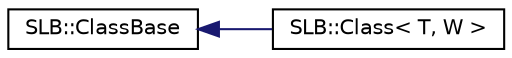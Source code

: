 digraph "Graphical Class Hierarchy"
{
  edge [fontname="Helvetica",fontsize="10",labelfontname="Helvetica",labelfontsize="10"];
  node [fontname="Helvetica",fontsize="10",shape=record];
  rankdir="LR";
  Node1 [label="SLB::ClassBase",height=0.2,width=0.4,color="black", fillcolor="white", style="filled",URL="$structSLB_1_1ClassBase.html"];
  Node1 -> Node2 [dir="back",color="midnightblue",fontsize="10",style="solid",fontname="Helvetica"];
  Node2 [label="SLB::Class\< T, W \>",height=0.2,width=0.4,color="black", fillcolor="white", style="filled",URL="$classSLB_1_1Class.html"];
}
